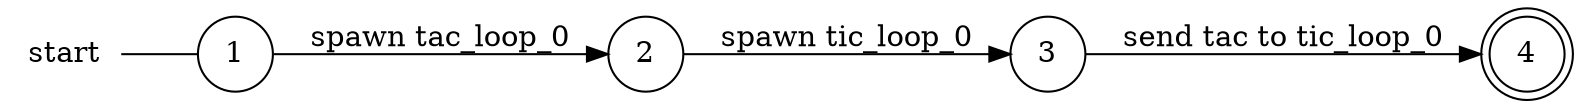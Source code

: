 digraph start {
	rankdir="LR";
	n_0 [label="start", shape="plaintext"];
	n_1 [id="1", shape=circle, label="1"];
	n_0 -> n_1 [arrowhead=none];
	n_2 [id="2", shape=circle, label="2"];
	n_3 [id="4", shape=circle, label="3"];
	n_4 [id="3", shape=doublecircle, label="4"];

	n_3 -> n_4 [id="[$e|0]", label="send tac to tic_loop_0"];
	n_2 -> n_3 [id="[$e|1]", label="spawn tic_loop_0"];
	n_1 -> n_2 [id="[$e|2]", label="spawn tac_loop_0"];
}
